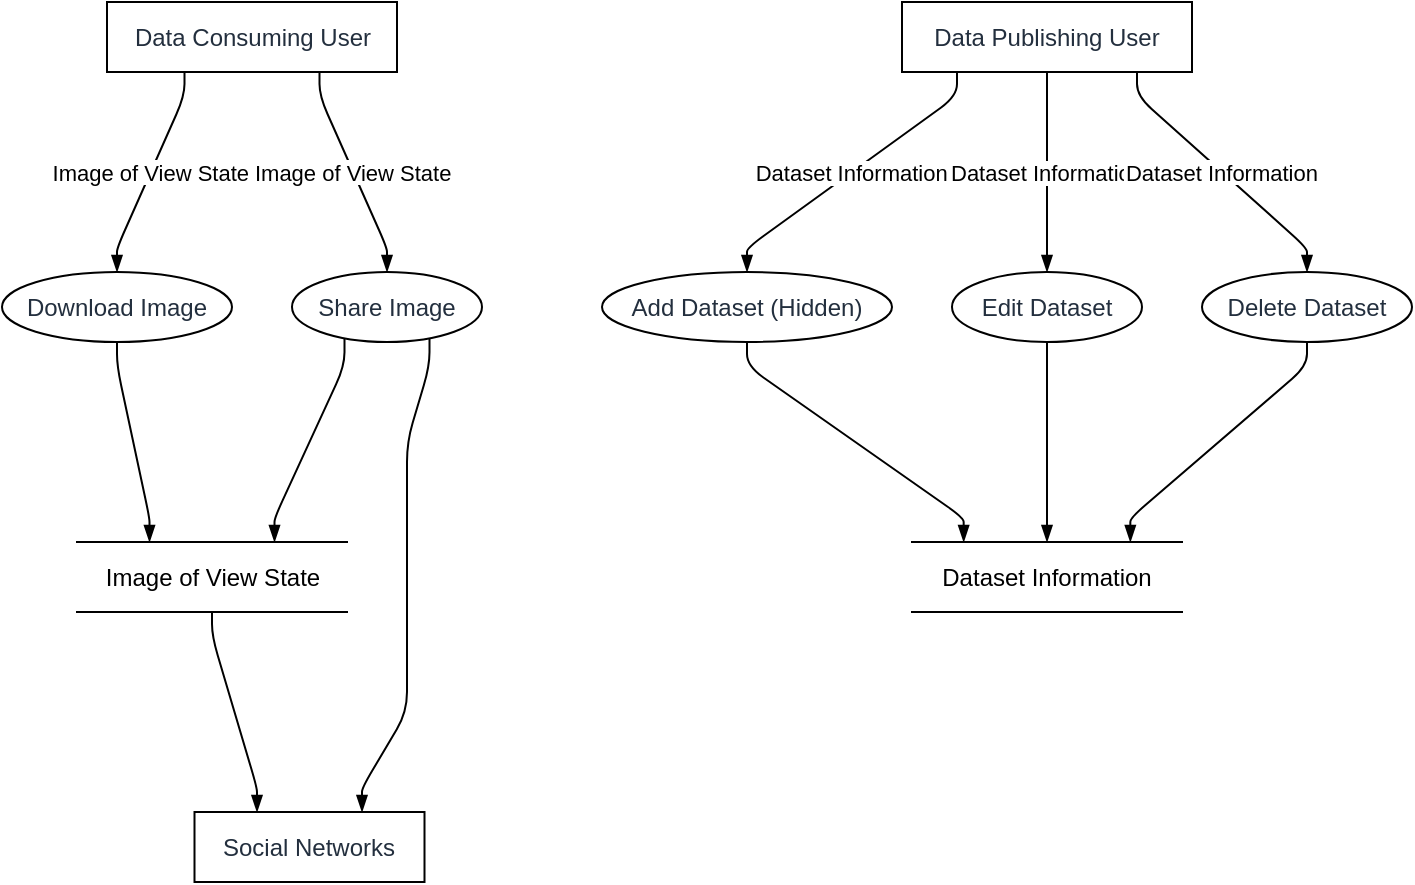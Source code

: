 <mxfile version="23.0.2" type="device">
  <diagram name="Page-1" id="15FQji837PLsFB1c-kGi">
    <mxGraphModel dx="794" dy="511" grid="1" gridSize="10" guides="1" tooltips="1" connect="1" arrows="1" fold="1" page="1" pageScale="1" pageWidth="827" pageHeight="1169" math="0" shadow="0">
      <root>
        <mxCell id="0" />
        <mxCell id="1" parent="0" />
        <UserObject label="Data Consuming User" type="externalEntity" source="" flow="" placeholders="1" id="js7-3yX1t3CeQqTLwCBg-1">
          <mxCell style="shape=rectangle;whiteSpace=wrap;html=1;fillColor=#ffffff;strokeColor=#000000;align=center;verticalAlign=middle;fontColor=#232F3E;" vertex="1" parent="1">
            <mxGeometry x="52.5" width="145" height="35" as="geometry" />
          </mxCell>
        </UserObject>
        <UserObject label="Download Image" type="process" source="1" flow="Image of View State" placeholders="1" id="js7-3yX1t3CeQqTLwCBg-2">
          <mxCell style="shape=ellipse;perimeter=ellipsePerimeter;whiteSpace=wrap;html=1;fillColor=#ffffff;strokeColor=#000000;align=center;verticalAlign=middle;fontColor=#232F3E;" vertex="1" parent="1">
            <mxGeometry y="135" width="115" height="35" as="geometry" />
          </mxCell>
        </UserObject>
        <UserObject label="Share Image" type="process" source="1" flow="Image of View State" placeholders="1" id="js7-3yX1t3CeQqTLwCBg-3">
          <mxCell style="shape=ellipse;perimeter=ellipsePerimeter;whiteSpace=wrap;html=1;fillColor=#ffffff;strokeColor=#000000;align=center;verticalAlign=middle;fontColor=#232F3E;" vertex="1" parent="1">
            <mxGeometry x="145" y="135" width="95" height="35" as="geometry" />
          </mxCell>
        </UserObject>
        <UserObject label="Social Networks" type="externalEntity" source="3,5" placeholders="1" id="js7-3yX1t3CeQqTLwCBg-4">
          <mxCell style="shape=rectangle;whiteSpace=wrap;html=1;fillColor=#ffffff;strokeColor=#000000;align=center;verticalAlign=middle;fontColor=#232F3E;" vertex="1" parent="1">
            <mxGeometry x="96.25" y="405" width="115" height="35" as="geometry" />
          </mxCell>
        </UserObject>
        <UserObject label="Image of View State" type="dataStore" source="2,3" placeholders="1" id="js7-3yX1t3CeQqTLwCBg-5">
          <mxCell style="html=1;dashed=0;whiteSpace=wrap;shape=partialRectangle;right=0;left=0;" vertex="1" parent="1">
            <mxGeometry x="37.5" y="270" width="135" height="35" as="geometry" />
          </mxCell>
        </UserObject>
        <UserObject label="Data Publishing User" type="externalEntity" source="" flow="" placeholders="1" id="js7-3yX1t3CeQqTLwCBg-6">
          <mxCell style="shape=rectangle;whiteSpace=wrap;html=1;fillColor=#ffffff;strokeColor=#000000;align=center;verticalAlign=middle;fontColor=#232F3E;" vertex="1" parent="1">
            <mxGeometry x="450" width="145" height="35" as="geometry" />
          </mxCell>
        </UserObject>
        <UserObject label="Add Dataset (Hidden)" type="process" source="6" flow="Dataset Information" placeholders="1" id="js7-3yX1t3CeQqTLwCBg-7">
          <mxCell style="shape=ellipse;perimeter=ellipsePerimeter;whiteSpace=wrap;html=1;fillColor=#ffffff;strokeColor=#000000;align=center;verticalAlign=middle;fontColor=#232F3E;" vertex="1" parent="1">
            <mxGeometry x="300" y="135" width="145" height="35" as="geometry" />
          </mxCell>
        </UserObject>
        <UserObject label="Edit Dataset" type="process" source="6" flow="Dataset Information" placeholders="1" id="js7-3yX1t3CeQqTLwCBg-8">
          <mxCell style="shape=ellipse;perimeter=ellipsePerimeter;whiteSpace=wrap;html=1;fillColor=#ffffff;strokeColor=#000000;align=center;verticalAlign=middle;fontColor=#232F3E;" vertex="1" parent="1">
            <mxGeometry x="475" y="135" width="95" height="35" as="geometry" />
          </mxCell>
        </UserObject>
        <UserObject label="Delete Dataset" type="process" source="6" flow="Dataset Information" placeholders="1" id="js7-3yX1t3CeQqTLwCBg-9">
          <mxCell style="shape=ellipse;perimeter=ellipsePerimeter;whiteSpace=wrap;html=1;fillColor=#ffffff;strokeColor=#000000;align=center;verticalAlign=middle;fontColor=#232F3E;" vertex="1" parent="1">
            <mxGeometry x="600" y="135" width="105" height="35" as="geometry" />
          </mxCell>
        </UserObject>
        <UserObject label="Dataset Information" type="dataStore" source="7,8,9" placeholders="1" id="js7-3yX1t3CeQqTLwCBg-10">
          <mxCell style="html=1;dashed=0;whiteSpace=wrap;shape=partialRectangle;right=0;left=0;" vertex="1" parent="1">
            <mxGeometry x="455" y="270" width="135" height="35" as="geometry" />
          </mxCell>
        </UserObject>
        <mxCell id="js7-3yX1t3CeQqTLwCBg-11" value="Image of View State" style="endArrow=blockThin;endFill=1;fontSize=11;orthogonal=1;noEdgeStyle=1;" edge="1" parent="1" source="js7-3yX1t3CeQqTLwCBg-1" target="js7-3yX1t3CeQqTLwCBg-2">
          <mxGeometry relative="1" as="geometry">
            <Array as="points">
              <mxPoint x="91.25" y="47" />
              <mxPoint x="57.5" y="123" />
            </Array>
          </mxGeometry>
        </mxCell>
        <mxCell id="js7-3yX1t3CeQqTLwCBg-12" value="Image of View State" style="endArrow=blockThin;endFill=1;fontSize=11;orthogonal=1;noEdgeStyle=1;" edge="1" parent="1" source="js7-3yX1t3CeQqTLwCBg-1" target="js7-3yX1t3CeQqTLwCBg-3">
          <mxGeometry relative="1" as="geometry">
            <Array as="points">
              <mxPoint x="158.75" y="47" />
              <mxPoint x="192.5" y="123" />
            </Array>
          </mxGeometry>
        </mxCell>
        <mxCell id="js7-3yX1t3CeQqTLwCBg-13" value="" style="endArrow=blockThin;endFill=1;fontSize=11;orthogonal=1;noEdgeStyle=1;" edge="1" parent="1" source="js7-3yX1t3CeQqTLwCBg-3" target="js7-3yX1t3CeQqTLwCBg-4">
          <mxGeometry relative="1" as="geometry">
            <Array as="points">
              <mxPoint x="213.75" y="182" />
              <mxPoint x="202.5" y="220" />
              <mxPoint x="202.5" y="355" />
              <mxPoint x="180" y="393" />
            </Array>
          </mxGeometry>
        </mxCell>
        <mxCell id="js7-3yX1t3CeQqTLwCBg-14" value="" style="endArrow=blockThin;endFill=1;fontSize=11;orthogonal=1;noEdgeStyle=1;" edge="1" parent="1" source="js7-3yX1t3CeQqTLwCBg-5" target="js7-3yX1t3CeQqTLwCBg-4">
          <mxGeometry relative="1" as="geometry">
            <Array as="points">
              <mxPoint x="105" y="317" />
              <mxPoint x="127.5" y="393" />
            </Array>
          </mxGeometry>
        </mxCell>
        <mxCell id="js7-3yX1t3CeQqTLwCBg-15" value="" style="endArrow=blockThin;endFill=1;fontSize=11;orthogonal=1;noEdgeStyle=1;" edge="1" parent="1" source="js7-3yX1t3CeQqTLwCBg-2" target="js7-3yX1t3CeQqTLwCBg-5">
          <mxGeometry relative="1" as="geometry">
            <Array as="points">
              <mxPoint x="57.5" y="182" />
              <mxPoint x="73.75" y="258" />
            </Array>
          </mxGeometry>
        </mxCell>
        <mxCell id="js7-3yX1t3CeQqTLwCBg-16" value="" style="endArrow=blockThin;endFill=1;fontSize=11;orthogonal=1;noEdgeStyle=1;" edge="1" parent="1" source="js7-3yX1t3CeQqTLwCBg-3" target="js7-3yX1t3CeQqTLwCBg-5">
          <mxGeometry relative="1" as="geometry">
            <Array as="points">
              <mxPoint x="171.25" y="182" />
              <mxPoint x="136.25" y="258" />
            </Array>
          </mxGeometry>
        </mxCell>
        <mxCell id="js7-3yX1t3CeQqTLwCBg-17" value="Dataset Information" style="endArrow=blockThin;endFill=1;fontSize=11;orthogonal=1;noEdgeStyle=1;" edge="1" parent="1" source="js7-3yX1t3CeQqTLwCBg-6" target="js7-3yX1t3CeQqTLwCBg-7">
          <mxGeometry relative="1" as="geometry">
            <Array as="points">
              <mxPoint x="477.5" y="47" />
              <mxPoint x="372.5" y="123" />
            </Array>
          </mxGeometry>
        </mxCell>
        <mxCell id="js7-3yX1t3CeQqTLwCBg-18" value="Dataset Information" style="endArrow=blockThin;endFill=1;fontSize=11;orthogonal=1;noEdgeStyle=1;" edge="1" parent="1" source="js7-3yX1t3CeQqTLwCBg-6" target="js7-3yX1t3CeQqTLwCBg-8">
          <mxGeometry relative="1" as="geometry">
            <Array as="points">
              <mxPoint x="522.5" y="49" />
              <mxPoint x="522.5" y="123" />
            </Array>
          </mxGeometry>
        </mxCell>
        <mxCell id="js7-3yX1t3CeQqTLwCBg-19" value="Dataset Information" style="endArrow=blockThin;endFill=1;fontSize=11;orthogonal=1;noEdgeStyle=1;" edge="1" parent="1" source="js7-3yX1t3CeQqTLwCBg-6" target="js7-3yX1t3CeQqTLwCBg-9">
          <mxGeometry relative="1" as="geometry">
            <Array as="points">
              <mxPoint x="567.5" y="47" />
              <mxPoint x="652.5" y="123" />
            </Array>
          </mxGeometry>
        </mxCell>
        <mxCell id="js7-3yX1t3CeQqTLwCBg-20" value="" style="endArrow=blockThin;endFill=1;fontSize=11;orthogonal=1;noEdgeStyle=1;" edge="1" parent="1" source="js7-3yX1t3CeQqTLwCBg-7" target="js7-3yX1t3CeQqTLwCBg-10">
          <mxGeometry relative="1" as="geometry">
            <Array as="points">
              <mxPoint x="372.5" y="182" />
              <mxPoint x="480.833" y="258" />
            </Array>
          </mxGeometry>
        </mxCell>
        <mxCell id="js7-3yX1t3CeQqTLwCBg-21" value="" style="endArrow=blockThin;endFill=1;fontSize=11;orthogonal=1;noEdgeStyle=1;" edge="1" parent="1" source="js7-3yX1t3CeQqTLwCBg-8" target="js7-3yX1t3CeQqTLwCBg-10">
          <mxGeometry relative="1" as="geometry">
            <Array as="points">
              <mxPoint x="522.5" y="182" />
              <mxPoint x="522.5" y="256" />
            </Array>
          </mxGeometry>
        </mxCell>
        <mxCell id="js7-3yX1t3CeQqTLwCBg-22" value="" style="endArrow=blockThin;endFill=1;fontSize=11;orthogonal=1;noEdgeStyle=1;" edge="1" parent="1" source="js7-3yX1t3CeQqTLwCBg-9" target="js7-3yX1t3CeQqTLwCBg-10">
          <mxGeometry relative="1" as="geometry">
            <Array as="points">
              <mxPoint x="652.5" y="182" />
              <mxPoint x="564.167" y="258" />
            </Array>
          </mxGeometry>
        </mxCell>
      </root>
    </mxGraphModel>
  </diagram>
</mxfile>
